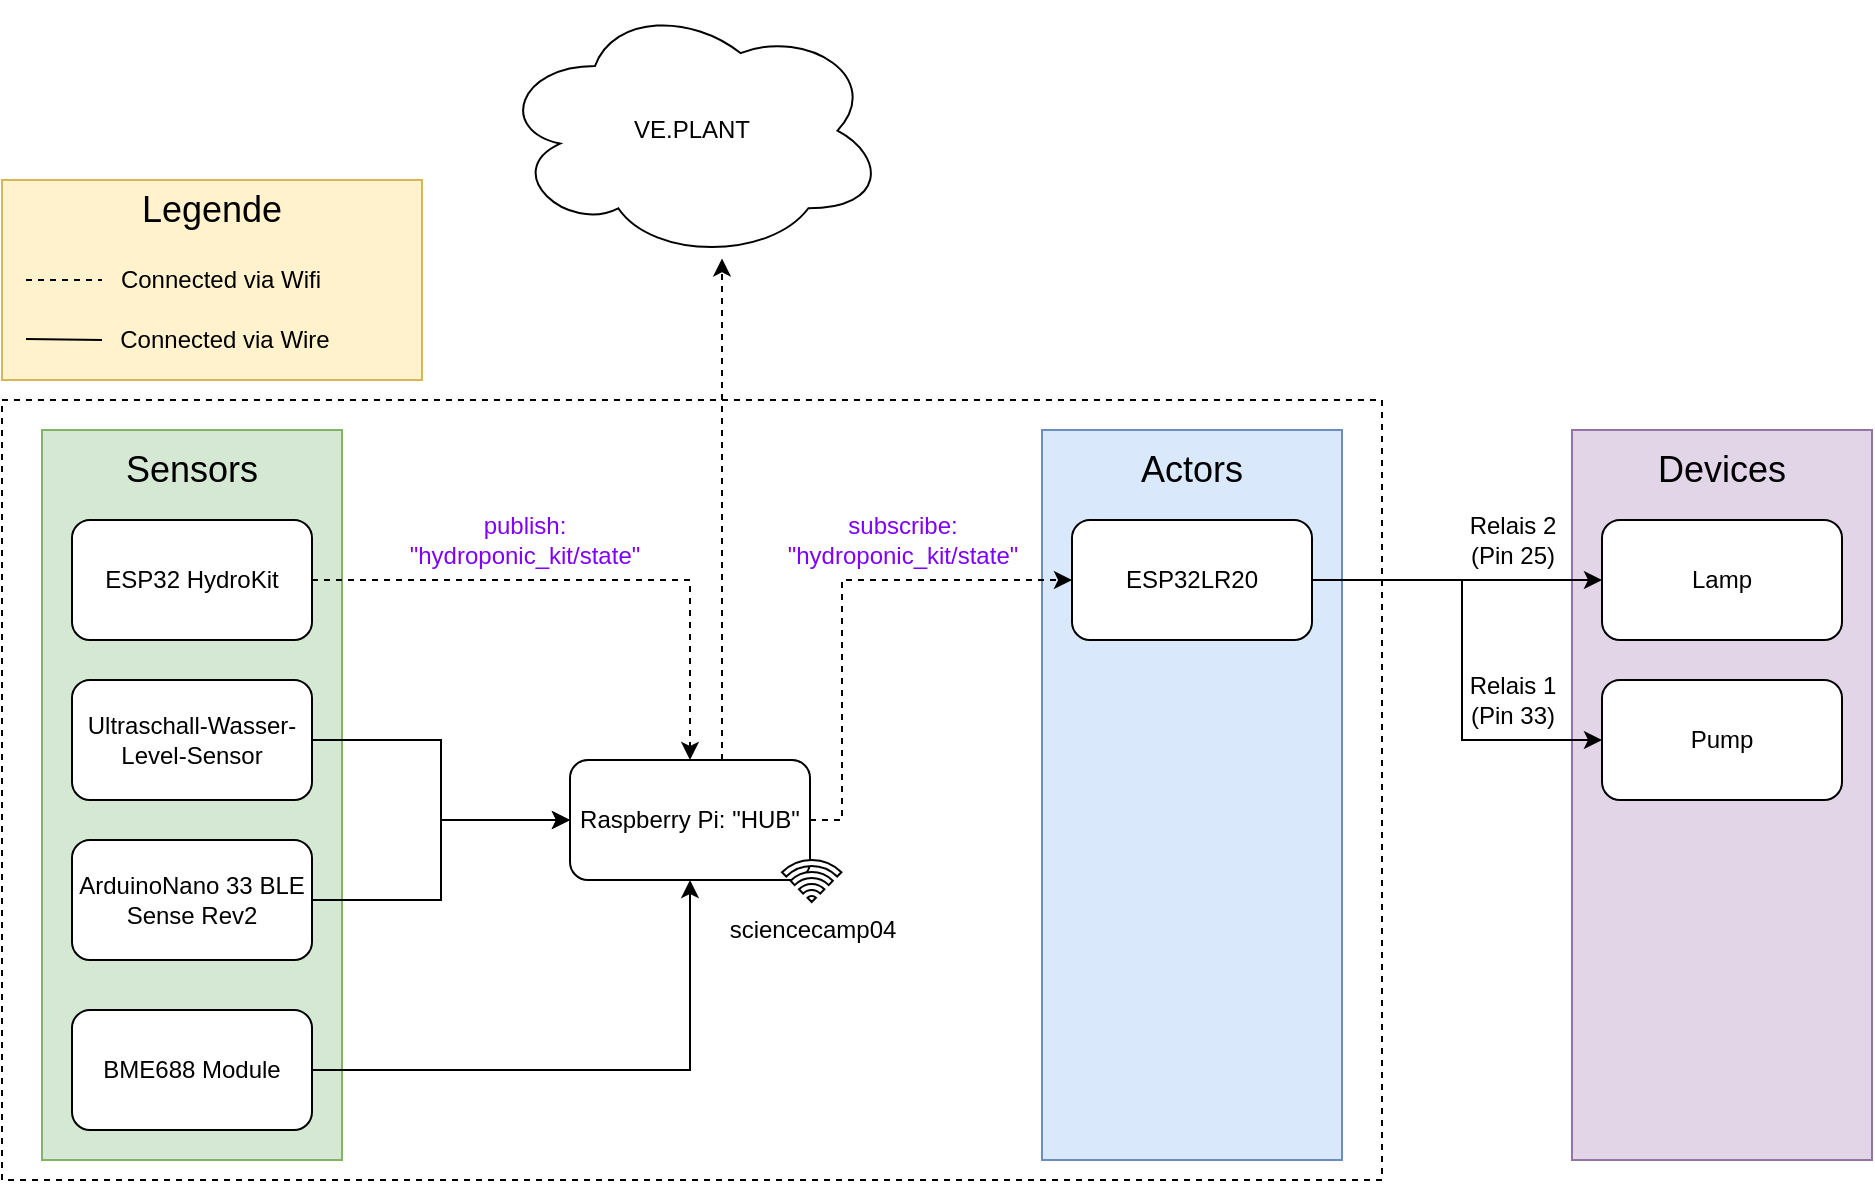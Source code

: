 <mxfile version="24.0.7" type="device">
  <diagram name="Seite-1" id="Mg_ICpkLnNJcHxlCykDC">
    <mxGraphModel dx="735" dy="486" grid="1" gridSize="10" guides="1" tooltips="1" connect="1" arrows="1" fold="1" page="1" pageScale="1" pageWidth="827" pageHeight="1169" math="0" shadow="0">
      <root>
        <mxCell id="0" />
        <mxCell id="1" parent="0" />
        <mxCell id="p9gJvHKGjv5AJm1rLEPe-33" value="" style="rounded=0;whiteSpace=wrap;html=1;fillColor=#e1d5e7;strokeColor=#9673a6;" vertex="1" parent="1">
          <mxGeometry x="915" y="265" width="150" height="365" as="geometry" />
        </mxCell>
        <mxCell id="p9gJvHKGjv5AJm1rLEPe-2" value="" style="rounded=0;whiteSpace=wrap;html=1;dashed=1;" vertex="1" parent="1">
          <mxGeometry x="130" y="250" width="690" height="390" as="geometry" />
        </mxCell>
        <mxCell id="p9gJvHKGjv5AJm1rLEPe-17" value="" style="rounded=0;whiteSpace=wrap;html=1;fillColor=#dae8fc;strokeColor=#6c8ebf;" vertex="1" parent="1">
          <mxGeometry x="650" y="265" width="150" height="365" as="geometry" />
        </mxCell>
        <mxCell id="p9gJvHKGjv5AJm1rLEPe-15" value="" style="rounded=0;whiteSpace=wrap;html=1;fillColor=#d5e8d4;strokeColor=#82b366;" vertex="1" parent="1">
          <mxGeometry x="150" y="265" width="150" height="365" as="geometry" />
        </mxCell>
        <mxCell id="p9gJvHKGjv5AJm1rLEPe-1" value="VE.PLANT" style="ellipse;shape=cloud;whiteSpace=wrap;html=1;" vertex="1" parent="1">
          <mxGeometry x="378" y="50.67" width="194" height="129.33" as="geometry" />
        </mxCell>
        <mxCell id="p9gJvHKGjv5AJm1rLEPe-13" style="edgeStyle=orthogonalEdgeStyle;rounded=0;orthogonalLoop=1;jettySize=auto;html=1;dashed=1;" edge="1" parent="1" source="p9gJvHKGjv5AJm1rLEPe-3" target="p9gJvHKGjv5AJm1rLEPe-6">
          <mxGeometry relative="1" as="geometry">
            <Array as="points">
              <mxPoint x="550" y="460" />
              <mxPoint x="550" y="340" />
            </Array>
          </mxGeometry>
        </mxCell>
        <mxCell id="p9gJvHKGjv5AJm1rLEPe-14" style="edgeStyle=orthogonalEdgeStyle;rounded=0;orthogonalLoop=1;jettySize=auto;html=1;dashed=1;" edge="1" parent="1" source="p9gJvHKGjv5AJm1rLEPe-3" target="p9gJvHKGjv5AJm1rLEPe-1">
          <mxGeometry relative="1" as="geometry">
            <Array as="points">
              <mxPoint x="490" y="300" />
              <mxPoint x="490" y="300" />
            </Array>
          </mxGeometry>
        </mxCell>
        <mxCell id="p9gJvHKGjv5AJm1rLEPe-3" value="Raspberry Pi: &quot;HUB&quot;" style="rounded=1;whiteSpace=wrap;html=1;" vertex="1" parent="1">
          <mxGeometry x="414" y="430" width="120" height="60" as="geometry" />
        </mxCell>
        <mxCell id="p9gJvHKGjv5AJm1rLEPe-12" style="edgeStyle=orthogonalEdgeStyle;rounded=0;orthogonalLoop=1;jettySize=auto;html=1;" edge="1" parent="1" source="p9gJvHKGjv5AJm1rLEPe-4" target="p9gJvHKGjv5AJm1rLEPe-3">
          <mxGeometry relative="1" as="geometry" />
        </mxCell>
        <mxCell id="p9gJvHKGjv5AJm1rLEPe-4" value="BME688 Module" style="rounded=1;whiteSpace=wrap;html=1;" vertex="1" parent="1">
          <mxGeometry x="165" y="555" width="120" height="60" as="geometry" />
        </mxCell>
        <mxCell id="p9gJvHKGjv5AJm1rLEPe-9" style="edgeStyle=orthogonalEdgeStyle;rounded=0;orthogonalLoop=1;jettySize=auto;html=1;dashed=1;" edge="1" parent="1" source="p9gJvHKGjv5AJm1rLEPe-5" target="p9gJvHKGjv5AJm1rLEPe-3">
          <mxGeometry relative="1" as="geometry" />
        </mxCell>
        <mxCell id="p9gJvHKGjv5AJm1rLEPe-5" value="ESP32 HydroKit" style="rounded=1;whiteSpace=wrap;html=1;" vertex="1" parent="1">
          <mxGeometry x="165" y="310" width="120" height="60" as="geometry" />
        </mxCell>
        <mxCell id="p9gJvHKGjv5AJm1rLEPe-37" style="edgeStyle=orthogonalEdgeStyle;rounded=0;orthogonalLoop=1;jettySize=auto;html=1;" edge="1" parent="1" source="p9gJvHKGjv5AJm1rLEPe-6" target="p9gJvHKGjv5AJm1rLEPe-35">
          <mxGeometry relative="1" as="geometry">
            <Array as="points">
              <mxPoint x="810" y="340" />
              <mxPoint x="810" y="340" />
            </Array>
          </mxGeometry>
        </mxCell>
        <mxCell id="p9gJvHKGjv5AJm1rLEPe-38" style="edgeStyle=orthogonalEdgeStyle;rounded=0;orthogonalLoop=1;jettySize=auto;html=1;" edge="1" parent="1" source="p9gJvHKGjv5AJm1rLEPe-6" target="p9gJvHKGjv5AJm1rLEPe-36">
          <mxGeometry relative="1" as="geometry">
            <Array as="points">
              <mxPoint x="860" y="340" />
              <mxPoint x="860" y="420" />
            </Array>
          </mxGeometry>
        </mxCell>
        <mxCell id="p9gJvHKGjv5AJm1rLEPe-6" value="ESP32LR20" style="rounded=1;whiteSpace=wrap;html=1;" vertex="1" parent="1">
          <mxGeometry x="665" y="310" width="120" height="60" as="geometry" />
        </mxCell>
        <mxCell id="p9gJvHKGjv5AJm1rLEPe-10" style="edgeStyle=orthogonalEdgeStyle;rounded=0;orthogonalLoop=1;jettySize=auto;html=1;" edge="1" parent="1" source="p9gJvHKGjv5AJm1rLEPe-7" target="p9gJvHKGjv5AJm1rLEPe-3">
          <mxGeometry relative="1" as="geometry" />
        </mxCell>
        <mxCell id="p9gJvHKGjv5AJm1rLEPe-7" value="Ultraschall-Wasser-Level-Sensor" style="rounded=1;whiteSpace=wrap;html=1;" vertex="1" parent="1">
          <mxGeometry x="165" y="390" width="120" height="60" as="geometry" />
        </mxCell>
        <mxCell id="p9gJvHKGjv5AJm1rLEPe-11" style="edgeStyle=orthogonalEdgeStyle;rounded=0;orthogonalLoop=1;jettySize=auto;html=1;" edge="1" parent="1" source="p9gJvHKGjv5AJm1rLEPe-8" target="p9gJvHKGjv5AJm1rLEPe-3">
          <mxGeometry relative="1" as="geometry" />
        </mxCell>
        <mxCell id="p9gJvHKGjv5AJm1rLEPe-8" value="ArduinoNano 33 BLE Sense Rev2" style="rounded=1;whiteSpace=wrap;html=1;" vertex="1" parent="1">
          <mxGeometry x="165" y="470" width="120" height="60" as="geometry" />
        </mxCell>
        <mxCell id="p9gJvHKGjv5AJm1rLEPe-16" value="Sensors" style="text;html=1;align=center;verticalAlign=middle;whiteSpace=wrap;rounded=0;fontSize=18;" vertex="1" parent="1">
          <mxGeometry x="195" y="270" width="60" height="30" as="geometry" />
        </mxCell>
        <mxCell id="p9gJvHKGjv5AJm1rLEPe-18" value="Actors" style="text;html=1;align=center;verticalAlign=middle;whiteSpace=wrap;rounded=0;fontSize=18;" vertex="1" parent="1">
          <mxGeometry x="695" y="270" width="60" height="30" as="geometry" />
        </mxCell>
        <mxCell id="p9gJvHKGjv5AJm1rLEPe-20" value="" style="rounded=0;whiteSpace=wrap;html=1;fillColor=#fff2cc;strokeColor=#d6b656;" vertex="1" parent="1">
          <mxGeometry x="130" y="140" width="210" height="100" as="geometry" />
        </mxCell>
        <mxCell id="p9gJvHKGjv5AJm1rLEPe-22" value="Legende" style="text;html=1;align=center;verticalAlign=middle;whiteSpace=wrap;rounded=0;fontSize=18;" vertex="1" parent="1">
          <mxGeometry x="205" y="140" width="60" height="30" as="geometry" />
        </mxCell>
        <mxCell id="p9gJvHKGjv5AJm1rLEPe-23" value="" style="endArrow=none;dashed=1;html=1;rounded=0;endSize=6;jumpSize=6;" edge="1" parent="1">
          <mxGeometry width="50" height="50" relative="1" as="geometry">
            <mxPoint x="142" y="190" as="sourcePoint" />
            <mxPoint x="180" y="190" as="targetPoint" />
          </mxGeometry>
        </mxCell>
        <mxCell id="p9gJvHKGjv5AJm1rLEPe-24" value="" style="endArrow=none;html=1;rounded=0;" edge="1" parent="1">
          <mxGeometry width="50" height="50" relative="1" as="geometry">
            <mxPoint x="142" y="219.55" as="sourcePoint" />
            <mxPoint x="180" y="220" as="targetPoint" />
          </mxGeometry>
        </mxCell>
        <mxCell id="p9gJvHKGjv5AJm1rLEPe-26" value="Connected via Wifi" style="text;html=1;align=center;verticalAlign=middle;whiteSpace=wrap;rounded=0;fontSize=12;" vertex="1" parent="1">
          <mxGeometry x="158" y="175" width="163" height="30" as="geometry" />
        </mxCell>
        <mxCell id="p9gJvHKGjv5AJm1rLEPe-27" value="Connected via Wire" style="text;html=1;align=center;verticalAlign=middle;whiteSpace=wrap;rounded=0;fontSize=12;" vertex="1" parent="1">
          <mxGeometry x="160" y="205" width="163" height="30" as="geometry" />
        </mxCell>
        <mxCell id="p9gJvHKGjv5AJm1rLEPe-28" value="sciencecamp04" style="html=1;verticalLabelPosition=bottom;align=center;labelBackgroundColor=#ffffff;verticalAlign=top;strokeWidth=1;shadow=0;dashed=0;shape=mxgraph.ios7.icons.wifi;pointerEvents=1" vertex="1" parent="1">
          <mxGeometry x="520" y="480" width="29.7" height="21" as="geometry" />
        </mxCell>
        <mxCell id="p9gJvHKGjv5AJm1rLEPe-34" value="Devices" style="text;html=1;align=center;verticalAlign=middle;whiteSpace=wrap;rounded=0;fontSize=18;" vertex="1" parent="1">
          <mxGeometry x="960" y="270" width="60" height="30" as="geometry" />
        </mxCell>
        <mxCell id="p9gJvHKGjv5AJm1rLEPe-35" value="Lamp" style="rounded=1;whiteSpace=wrap;html=1;" vertex="1" parent="1">
          <mxGeometry x="930" y="310" width="120" height="60" as="geometry" />
        </mxCell>
        <mxCell id="p9gJvHKGjv5AJm1rLEPe-36" value="Pump" style="rounded=1;whiteSpace=wrap;html=1;" vertex="1" parent="1">
          <mxGeometry x="930" y="390" width="120" height="60" as="geometry" />
        </mxCell>
        <mxCell id="p9gJvHKGjv5AJm1rLEPe-39" value="Relais 2&lt;br&gt;(Pin 25)" style="text;html=1;align=center;verticalAlign=middle;resizable=0;points=[];autosize=1;strokeColor=none;fillColor=none;" vertex="1" parent="1">
          <mxGeometry x="850" y="300" width="70" height="40" as="geometry" />
        </mxCell>
        <mxCell id="p9gJvHKGjv5AJm1rLEPe-40" value="Relais 1&lt;br&gt;(Pin 33)" style="text;html=1;align=center;verticalAlign=middle;resizable=0;points=[];autosize=1;strokeColor=none;fillColor=none;" vertex="1" parent="1">
          <mxGeometry x="850" y="380" width="70" height="40" as="geometry" />
        </mxCell>
        <mxCell id="p9gJvHKGjv5AJm1rLEPe-41" value="&lt;font color=&quot;#7f00ff&quot;&gt;publish:&lt;br&gt;&quot;hydroponic_kit/state&quot;&lt;/font&gt;" style="text;html=1;align=center;verticalAlign=middle;resizable=0;points=[];autosize=1;strokeColor=none;fillColor=none;" vertex="1" parent="1">
          <mxGeometry x="321" y="300" width="140" height="40" as="geometry" />
        </mxCell>
        <mxCell id="p9gJvHKGjv5AJm1rLEPe-44" value="" style="shape=image;verticalLabelPosition=bottom;labelBackgroundColor=default;verticalAlign=top;aspect=fixed;imageAspect=0;image=https://www.gta.ufrj.br/ensino/eel878/redes1-2018-1/trabalhos-vf/mqtt/images/mqtt-logo.png;" vertex="1" parent="1">
          <mxGeometry x="400" y="400" width="40" height="40" as="geometry" />
        </mxCell>
        <mxCell id="p9gJvHKGjv5AJm1rLEPe-45" value="&lt;font color=&quot;#7f00ff&quot;&gt;subscribe:&lt;br&gt;&quot;hydroponic_kit/state&quot;&lt;/font&gt;" style="text;html=1;align=center;verticalAlign=middle;resizable=0;points=[];autosize=1;strokeColor=none;fillColor=none;" vertex="1" parent="1">
          <mxGeometry x="510" y="300" width="140" height="40" as="geometry" />
        </mxCell>
      </root>
    </mxGraphModel>
  </diagram>
</mxfile>
